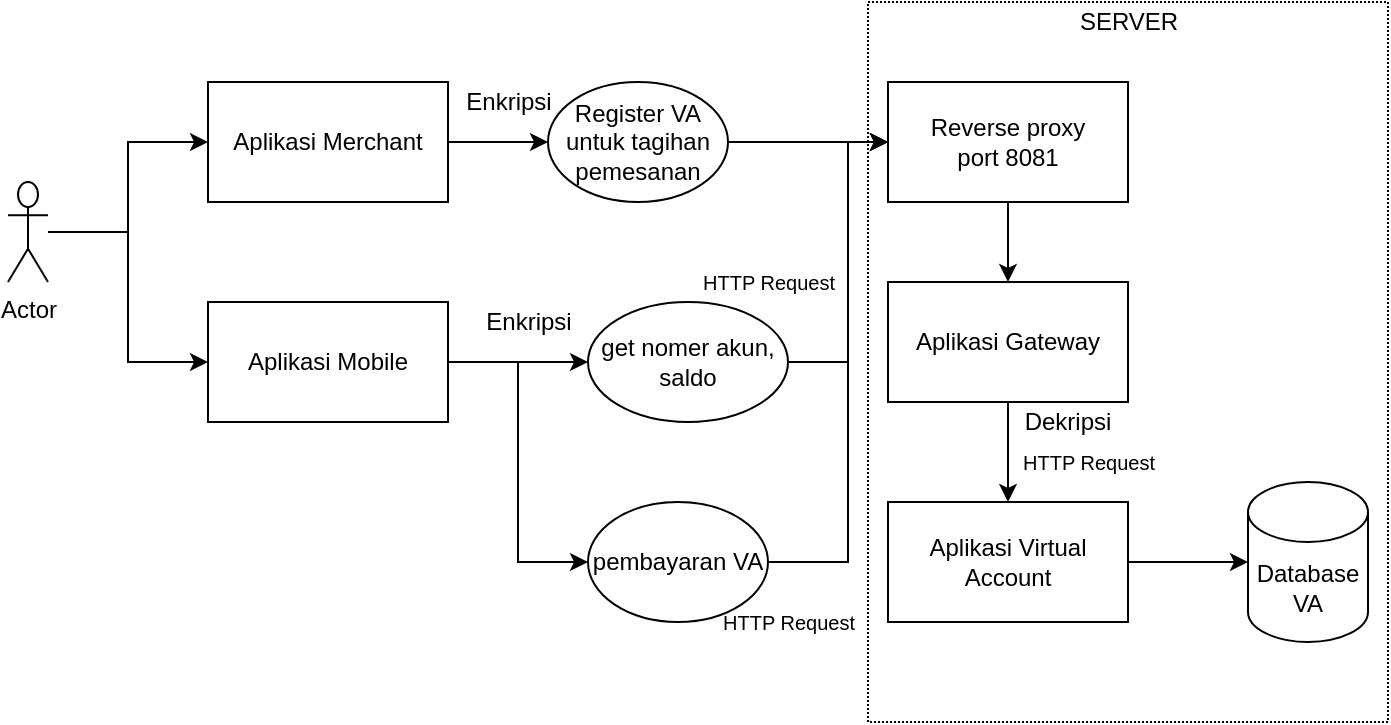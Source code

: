 <mxfile version="14.8.5" type="github">
  <diagram id="4FkXJ6ISbHNL8Xndola9" name="Page-1">
    <mxGraphModel dx="782" dy="411" grid="1" gridSize="10" guides="1" tooltips="1" connect="1" arrows="1" fold="1" page="1" pageScale="1" pageWidth="850" pageHeight="1100" math="0" shadow="0">
      <root>
        <mxCell id="0" />
        <mxCell id="1" parent="0" />
        <mxCell id="4U3-XLHN7mHAFCMIfKig-24" value="" style="rounded=0;whiteSpace=wrap;html=1;dashed=1;dashPattern=1 1;" vertex="1" parent="1">
          <mxGeometry x="550" y="20" width="260" height="360" as="geometry" />
        </mxCell>
        <mxCell id="4U3-XLHN7mHAFCMIfKig-5" style="edgeStyle=orthogonalEdgeStyle;rounded=0;orthogonalLoop=1;jettySize=auto;html=1;entryX=0;entryY=0.5;entryDx=0;entryDy=0;" edge="1" parent="1" source="4U3-XLHN7mHAFCMIfKig-1" target="4U3-XLHN7mHAFCMIfKig-2">
          <mxGeometry relative="1" as="geometry" />
        </mxCell>
        <mxCell id="4U3-XLHN7mHAFCMIfKig-6" style="edgeStyle=orthogonalEdgeStyle;rounded=0;orthogonalLoop=1;jettySize=auto;html=1;entryX=0;entryY=0.5;entryDx=0;entryDy=0;" edge="1" parent="1" source="4U3-XLHN7mHAFCMIfKig-1" target="4U3-XLHN7mHAFCMIfKig-3">
          <mxGeometry relative="1" as="geometry" />
        </mxCell>
        <mxCell id="4U3-XLHN7mHAFCMIfKig-1" value="Actor" style="shape=umlActor;verticalLabelPosition=bottom;verticalAlign=top;html=1;outlineConnect=0;" vertex="1" parent="1">
          <mxGeometry x="120" y="110" width="20" height="50" as="geometry" />
        </mxCell>
        <mxCell id="4U3-XLHN7mHAFCMIfKig-2" value="Aplikasi Merchant" style="rounded=0;whiteSpace=wrap;html=1;" vertex="1" parent="1">
          <mxGeometry x="220" y="60" width="120" height="60" as="geometry" />
        </mxCell>
        <mxCell id="4U3-XLHN7mHAFCMIfKig-18" style="edgeStyle=orthogonalEdgeStyle;rounded=0;orthogonalLoop=1;jettySize=auto;html=1;entryX=0;entryY=0.5;entryDx=0;entryDy=0;" edge="1" parent="1" source="4U3-XLHN7mHAFCMIfKig-3" target="4U3-XLHN7mHAFCMIfKig-11">
          <mxGeometry relative="1" as="geometry" />
        </mxCell>
        <mxCell id="4U3-XLHN7mHAFCMIfKig-19" style="edgeStyle=orthogonalEdgeStyle;rounded=0;orthogonalLoop=1;jettySize=auto;html=1;entryX=0;entryY=0.5;entryDx=0;entryDy=0;" edge="1" parent="1" source="4U3-XLHN7mHAFCMIfKig-3" target="4U3-XLHN7mHAFCMIfKig-12">
          <mxGeometry relative="1" as="geometry" />
        </mxCell>
        <mxCell id="4U3-XLHN7mHAFCMIfKig-3" value="Aplikasi Mobile" style="rounded=0;whiteSpace=wrap;html=1;" vertex="1" parent="1">
          <mxGeometry x="220" y="170" width="120" height="60" as="geometry" />
        </mxCell>
        <mxCell id="4U3-XLHN7mHAFCMIfKig-20" style="edgeStyle=orthogonalEdgeStyle;rounded=0;orthogonalLoop=1;jettySize=auto;html=1;entryX=0;entryY=0.5;entryDx=0;entryDy=0;" edge="1" parent="1" source="4U3-XLHN7mHAFCMIfKig-10" target="4U3-XLHN7mHAFCMIfKig-13">
          <mxGeometry relative="1" as="geometry" />
        </mxCell>
        <mxCell id="4U3-XLHN7mHAFCMIfKig-10" value="&lt;span&gt;Register VA untuk tagihan pemesanan&lt;/span&gt;" style="ellipse;whiteSpace=wrap;html=1;" vertex="1" parent="1">
          <mxGeometry x="390" y="60" width="90" height="60" as="geometry" />
        </mxCell>
        <mxCell id="4U3-XLHN7mHAFCMIfKig-21" style="edgeStyle=orthogonalEdgeStyle;rounded=0;orthogonalLoop=1;jettySize=auto;html=1;entryX=0;entryY=0.5;entryDx=0;entryDy=0;" edge="1" parent="1" source="4U3-XLHN7mHAFCMIfKig-11" target="4U3-XLHN7mHAFCMIfKig-13">
          <mxGeometry relative="1" as="geometry">
            <Array as="points">
              <mxPoint x="540" y="200" />
              <mxPoint x="540" y="90" />
            </Array>
          </mxGeometry>
        </mxCell>
        <mxCell id="4U3-XLHN7mHAFCMIfKig-11" value="&lt;span&gt;get nomer akun, saldo&lt;/span&gt;" style="ellipse;whiteSpace=wrap;html=1;" vertex="1" parent="1">
          <mxGeometry x="410" y="170" width="100" height="60" as="geometry" />
        </mxCell>
        <mxCell id="4U3-XLHN7mHAFCMIfKig-22" style="edgeStyle=orthogonalEdgeStyle;rounded=0;orthogonalLoop=1;jettySize=auto;html=1;entryX=0;entryY=0.5;entryDx=0;entryDy=0;" edge="1" parent="1" source="4U3-XLHN7mHAFCMIfKig-12" target="4U3-XLHN7mHAFCMIfKig-13">
          <mxGeometry relative="1" as="geometry">
            <Array as="points">
              <mxPoint x="540" y="300" />
              <mxPoint x="540" y="90" />
            </Array>
          </mxGeometry>
        </mxCell>
        <mxCell id="4U3-XLHN7mHAFCMIfKig-12" value="pembayaran VA" style="ellipse;whiteSpace=wrap;html=1;" vertex="1" parent="1">
          <mxGeometry x="410" y="270" width="90" height="60" as="geometry" />
        </mxCell>
        <mxCell id="4U3-XLHN7mHAFCMIfKig-26" style="edgeStyle=orthogonalEdgeStyle;rounded=0;orthogonalLoop=1;jettySize=auto;html=1;entryX=0.5;entryY=0;entryDx=0;entryDy=0;" edge="1" parent="1" source="4U3-XLHN7mHAFCMIfKig-13" target="4U3-XLHN7mHAFCMIfKig-14">
          <mxGeometry relative="1" as="geometry" />
        </mxCell>
        <mxCell id="4U3-XLHN7mHAFCMIfKig-13" value="Reverse proxy&lt;br&gt;port 8081" style="rounded=0;whiteSpace=wrap;html=1;" vertex="1" parent="1">
          <mxGeometry x="560" y="60" width="120" height="60" as="geometry" />
        </mxCell>
        <mxCell id="4U3-XLHN7mHAFCMIfKig-28" style="edgeStyle=orthogonalEdgeStyle;rounded=0;orthogonalLoop=1;jettySize=auto;html=1;entryX=0.5;entryY=0;entryDx=0;entryDy=0;" edge="1" parent="1" source="4U3-XLHN7mHAFCMIfKig-14" target="4U3-XLHN7mHAFCMIfKig-15">
          <mxGeometry relative="1" as="geometry" />
        </mxCell>
        <mxCell id="4U3-XLHN7mHAFCMIfKig-14" value="Aplikasi Gateway" style="rounded=0;whiteSpace=wrap;html=1;" vertex="1" parent="1">
          <mxGeometry x="560" y="160" width="120" height="60" as="geometry" />
        </mxCell>
        <mxCell id="4U3-XLHN7mHAFCMIfKig-29" style="edgeStyle=orthogonalEdgeStyle;rounded=0;orthogonalLoop=1;jettySize=auto;html=1;" edge="1" parent="1" source="4U3-XLHN7mHAFCMIfKig-15" target="4U3-XLHN7mHAFCMIfKig-16">
          <mxGeometry relative="1" as="geometry" />
        </mxCell>
        <mxCell id="4U3-XLHN7mHAFCMIfKig-15" value="Aplikasi Virtual Account" style="rounded=0;whiteSpace=wrap;html=1;" vertex="1" parent="1">
          <mxGeometry x="560" y="270" width="120" height="60" as="geometry" />
        </mxCell>
        <mxCell id="4U3-XLHN7mHAFCMIfKig-16" value="Database VA" style="shape=cylinder3;whiteSpace=wrap;html=1;boundedLbl=1;backgroundOutline=1;size=15;" vertex="1" parent="1">
          <mxGeometry x="740" y="260" width="60" height="80" as="geometry" />
        </mxCell>
        <mxCell id="4U3-XLHN7mHAFCMIfKig-17" value="" style="endArrow=classic;html=1;exitX=1;exitY=0.5;exitDx=0;exitDy=0;entryX=0;entryY=0.5;entryDx=0;entryDy=0;" edge="1" parent="1" source="4U3-XLHN7mHAFCMIfKig-2" target="4U3-XLHN7mHAFCMIfKig-10">
          <mxGeometry width="50" height="50" relative="1" as="geometry">
            <mxPoint x="480" y="70" as="sourcePoint" />
            <mxPoint x="530" y="20" as="targetPoint" />
          </mxGeometry>
        </mxCell>
        <mxCell id="4U3-XLHN7mHAFCMIfKig-25" value="SERVER" style="text;html=1;align=center;verticalAlign=middle;resizable=0;points=[];autosize=1;strokeColor=none;" vertex="1" parent="1">
          <mxGeometry x="650" y="20" width="60" height="20" as="geometry" />
        </mxCell>
        <mxCell id="4U3-XLHN7mHAFCMIfKig-30" value="Enkripsi" style="text;html=1;align=center;verticalAlign=middle;resizable=0;points=[];autosize=1;strokeColor=none;" vertex="1" parent="1">
          <mxGeometry x="340" y="60" width="60" height="20" as="geometry" />
        </mxCell>
        <mxCell id="4U3-XLHN7mHAFCMIfKig-31" value="Enkripsi" style="text;html=1;align=center;verticalAlign=middle;resizable=0;points=[];autosize=1;strokeColor=none;" vertex="1" parent="1">
          <mxGeometry x="350" y="170" width="60" height="20" as="geometry" />
        </mxCell>
        <mxCell id="4U3-XLHN7mHAFCMIfKig-32" value="Dekripsi" style="text;html=1;strokeColor=none;fillColor=none;align=center;verticalAlign=middle;whiteSpace=wrap;rounded=0;dashed=1;dashPattern=1 1;" vertex="1" parent="1">
          <mxGeometry x="630" y="220" width="40" height="20" as="geometry" />
        </mxCell>
        <mxCell id="4U3-XLHN7mHAFCMIfKig-33" value="&lt;font style=&quot;font-size: 10px&quot;&gt;HTTP Request&lt;/font&gt;" style="text;html=1;align=center;verticalAlign=middle;resizable=0;points=[];autosize=1;strokeColor=none;" vertex="1" parent="1">
          <mxGeometry x="620" y="240" width="80" height="20" as="geometry" />
        </mxCell>
        <mxCell id="4U3-XLHN7mHAFCMIfKig-34" value="&lt;font style=&quot;font-size: 10px&quot;&gt;HTTP Request&lt;/font&gt;" style="text;html=1;align=center;verticalAlign=middle;resizable=0;points=[];autosize=1;strokeColor=none;" vertex="1" parent="1">
          <mxGeometry x="470" y="320" width="80" height="20" as="geometry" />
        </mxCell>
        <mxCell id="4U3-XLHN7mHAFCMIfKig-36" value="&lt;font style=&quot;font-size: 10px&quot;&gt;HTTP Request&lt;/font&gt;" style="text;html=1;align=center;verticalAlign=middle;resizable=0;points=[];autosize=1;strokeColor=none;" vertex="1" parent="1">
          <mxGeometry x="460" y="150" width="80" height="20" as="geometry" />
        </mxCell>
      </root>
    </mxGraphModel>
  </diagram>
</mxfile>
